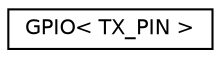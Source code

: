 digraph "Graphical Class Hierarchy"
{
  edge [fontname="Helvetica",fontsize="10",labelfontname="Helvetica",labelfontsize="10"];
  node [fontname="Helvetica",fontsize="10",shape=record];
  rankdir="LR";
  Node1 [label="GPIO\< TX_PIN \>",height=0.2,width=0.4,color="black", fillcolor="white", style="filled",URL="$d7/dde/classGPIO.html"];
}
